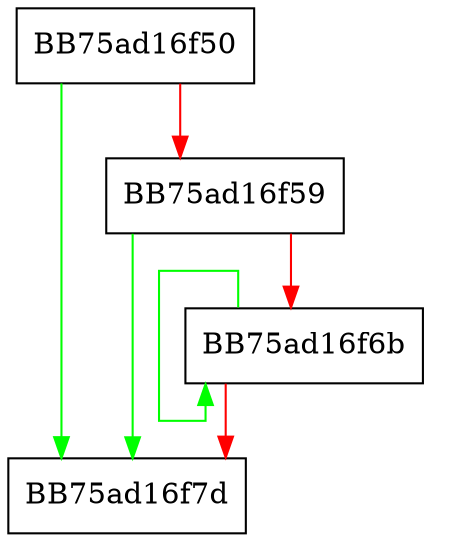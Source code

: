 digraph Decrypt {
  node [shape="box"];
  graph [splines=ortho];
  BB75ad16f50 -> BB75ad16f7d [color="green"];
  BB75ad16f50 -> BB75ad16f59 [color="red"];
  BB75ad16f59 -> BB75ad16f7d [color="green"];
  BB75ad16f59 -> BB75ad16f6b [color="red"];
  BB75ad16f6b -> BB75ad16f6b [color="green"];
  BB75ad16f6b -> BB75ad16f7d [color="red"];
}